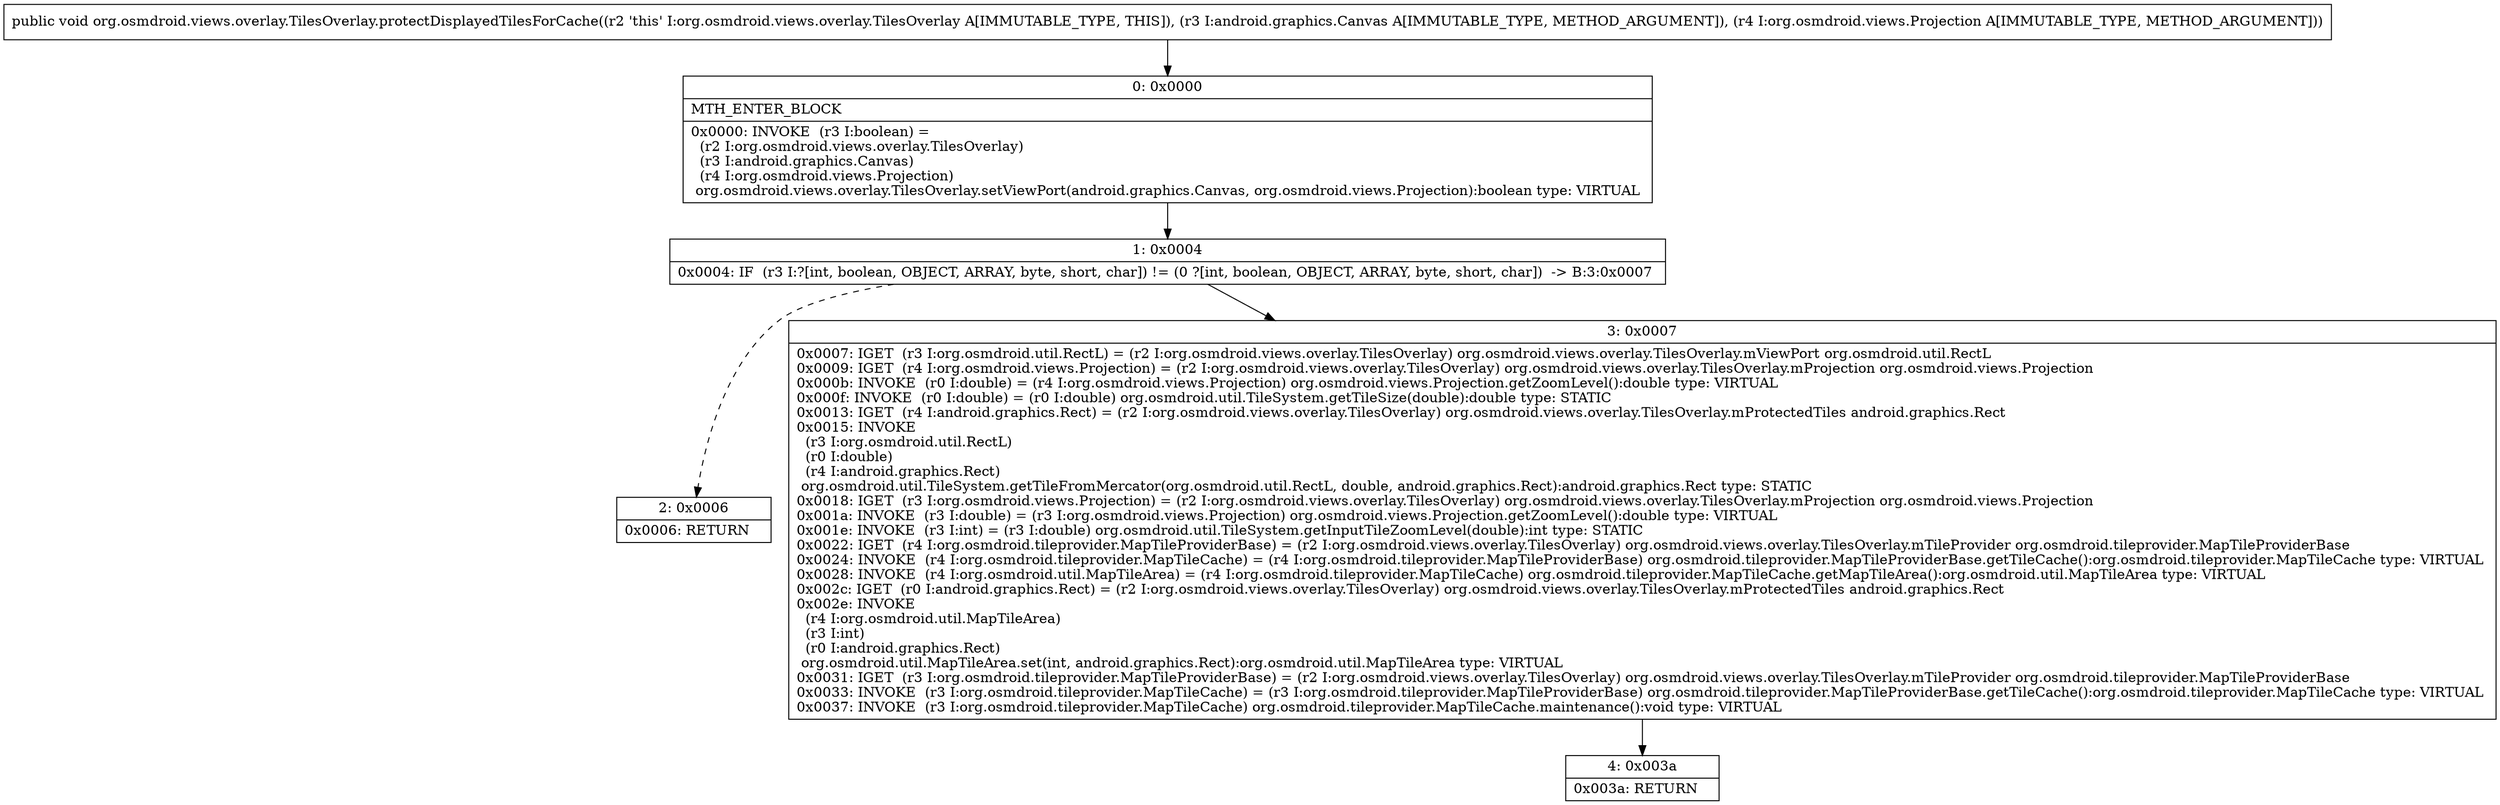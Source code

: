 digraph "CFG fororg.osmdroid.views.overlay.TilesOverlay.protectDisplayedTilesForCache(Landroid\/graphics\/Canvas;Lorg\/osmdroid\/views\/Projection;)V" {
Node_0 [shape=record,label="{0\:\ 0x0000|MTH_ENTER_BLOCK\l|0x0000: INVOKE  (r3 I:boolean) = \l  (r2 I:org.osmdroid.views.overlay.TilesOverlay)\l  (r3 I:android.graphics.Canvas)\l  (r4 I:org.osmdroid.views.Projection)\l org.osmdroid.views.overlay.TilesOverlay.setViewPort(android.graphics.Canvas, org.osmdroid.views.Projection):boolean type: VIRTUAL \l}"];
Node_1 [shape=record,label="{1\:\ 0x0004|0x0004: IF  (r3 I:?[int, boolean, OBJECT, ARRAY, byte, short, char]) != (0 ?[int, boolean, OBJECT, ARRAY, byte, short, char])  \-\> B:3:0x0007 \l}"];
Node_2 [shape=record,label="{2\:\ 0x0006|0x0006: RETURN   \l}"];
Node_3 [shape=record,label="{3\:\ 0x0007|0x0007: IGET  (r3 I:org.osmdroid.util.RectL) = (r2 I:org.osmdroid.views.overlay.TilesOverlay) org.osmdroid.views.overlay.TilesOverlay.mViewPort org.osmdroid.util.RectL \l0x0009: IGET  (r4 I:org.osmdroid.views.Projection) = (r2 I:org.osmdroid.views.overlay.TilesOverlay) org.osmdroid.views.overlay.TilesOverlay.mProjection org.osmdroid.views.Projection \l0x000b: INVOKE  (r0 I:double) = (r4 I:org.osmdroid.views.Projection) org.osmdroid.views.Projection.getZoomLevel():double type: VIRTUAL \l0x000f: INVOKE  (r0 I:double) = (r0 I:double) org.osmdroid.util.TileSystem.getTileSize(double):double type: STATIC \l0x0013: IGET  (r4 I:android.graphics.Rect) = (r2 I:org.osmdroid.views.overlay.TilesOverlay) org.osmdroid.views.overlay.TilesOverlay.mProtectedTiles android.graphics.Rect \l0x0015: INVOKE  \l  (r3 I:org.osmdroid.util.RectL)\l  (r0 I:double)\l  (r4 I:android.graphics.Rect)\l org.osmdroid.util.TileSystem.getTileFromMercator(org.osmdroid.util.RectL, double, android.graphics.Rect):android.graphics.Rect type: STATIC \l0x0018: IGET  (r3 I:org.osmdroid.views.Projection) = (r2 I:org.osmdroid.views.overlay.TilesOverlay) org.osmdroid.views.overlay.TilesOverlay.mProjection org.osmdroid.views.Projection \l0x001a: INVOKE  (r3 I:double) = (r3 I:org.osmdroid.views.Projection) org.osmdroid.views.Projection.getZoomLevel():double type: VIRTUAL \l0x001e: INVOKE  (r3 I:int) = (r3 I:double) org.osmdroid.util.TileSystem.getInputTileZoomLevel(double):int type: STATIC \l0x0022: IGET  (r4 I:org.osmdroid.tileprovider.MapTileProviderBase) = (r2 I:org.osmdroid.views.overlay.TilesOverlay) org.osmdroid.views.overlay.TilesOverlay.mTileProvider org.osmdroid.tileprovider.MapTileProviderBase \l0x0024: INVOKE  (r4 I:org.osmdroid.tileprovider.MapTileCache) = (r4 I:org.osmdroid.tileprovider.MapTileProviderBase) org.osmdroid.tileprovider.MapTileProviderBase.getTileCache():org.osmdroid.tileprovider.MapTileCache type: VIRTUAL \l0x0028: INVOKE  (r4 I:org.osmdroid.util.MapTileArea) = (r4 I:org.osmdroid.tileprovider.MapTileCache) org.osmdroid.tileprovider.MapTileCache.getMapTileArea():org.osmdroid.util.MapTileArea type: VIRTUAL \l0x002c: IGET  (r0 I:android.graphics.Rect) = (r2 I:org.osmdroid.views.overlay.TilesOverlay) org.osmdroid.views.overlay.TilesOverlay.mProtectedTiles android.graphics.Rect \l0x002e: INVOKE  \l  (r4 I:org.osmdroid.util.MapTileArea)\l  (r3 I:int)\l  (r0 I:android.graphics.Rect)\l org.osmdroid.util.MapTileArea.set(int, android.graphics.Rect):org.osmdroid.util.MapTileArea type: VIRTUAL \l0x0031: IGET  (r3 I:org.osmdroid.tileprovider.MapTileProviderBase) = (r2 I:org.osmdroid.views.overlay.TilesOverlay) org.osmdroid.views.overlay.TilesOverlay.mTileProvider org.osmdroid.tileprovider.MapTileProviderBase \l0x0033: INVOKE  (r3 I:org.osmdroid.tileprovider.MapTileCache) = (r3 I:org.osmdroid.tileprovider.MapTileProviderBase) org.osmdroid.tileprovider.MapTileProviderBase.getTileCache():org.osmdroid.tileprovider.MapTileCache type: VIRTUAL \l0x0037: INVOKE  (r3 I:org.osmdroid.tileprovider.MapTileCache) org.osmdroid.tileprovider.MapTileCache.maintenance():void type: VIRTUAL \l}"];
Node_4 [shape=record,label="{4\:\ 0x003a|0x003a: RETURN   \l}"];
MethodNode[shape=record,label="{public void org.osmdroid.views.overlay.TilesOverlay.protectDisplayedTilesForCache((r2 'this' I:org.osmdroid.views.overlay.TilesOverlay A[IMMUTABLE_TYPE, THIS]), (r3 I:android.graphics.Canvas A[IMMUTABLE_TYPE, METHOD_ARGUMENT]), (r4 I:org.osmdroid.views.Projection A[IMMUTABLE_TYPE, METHOD_ARGUMENT])) }"];
MethodNode -> Node_0;
Node_0 -> Node_1;
Node_1 -> Node_2[style=dashed];
Node_1 -> Node_3;
Node_3 -> Node_4;
}

